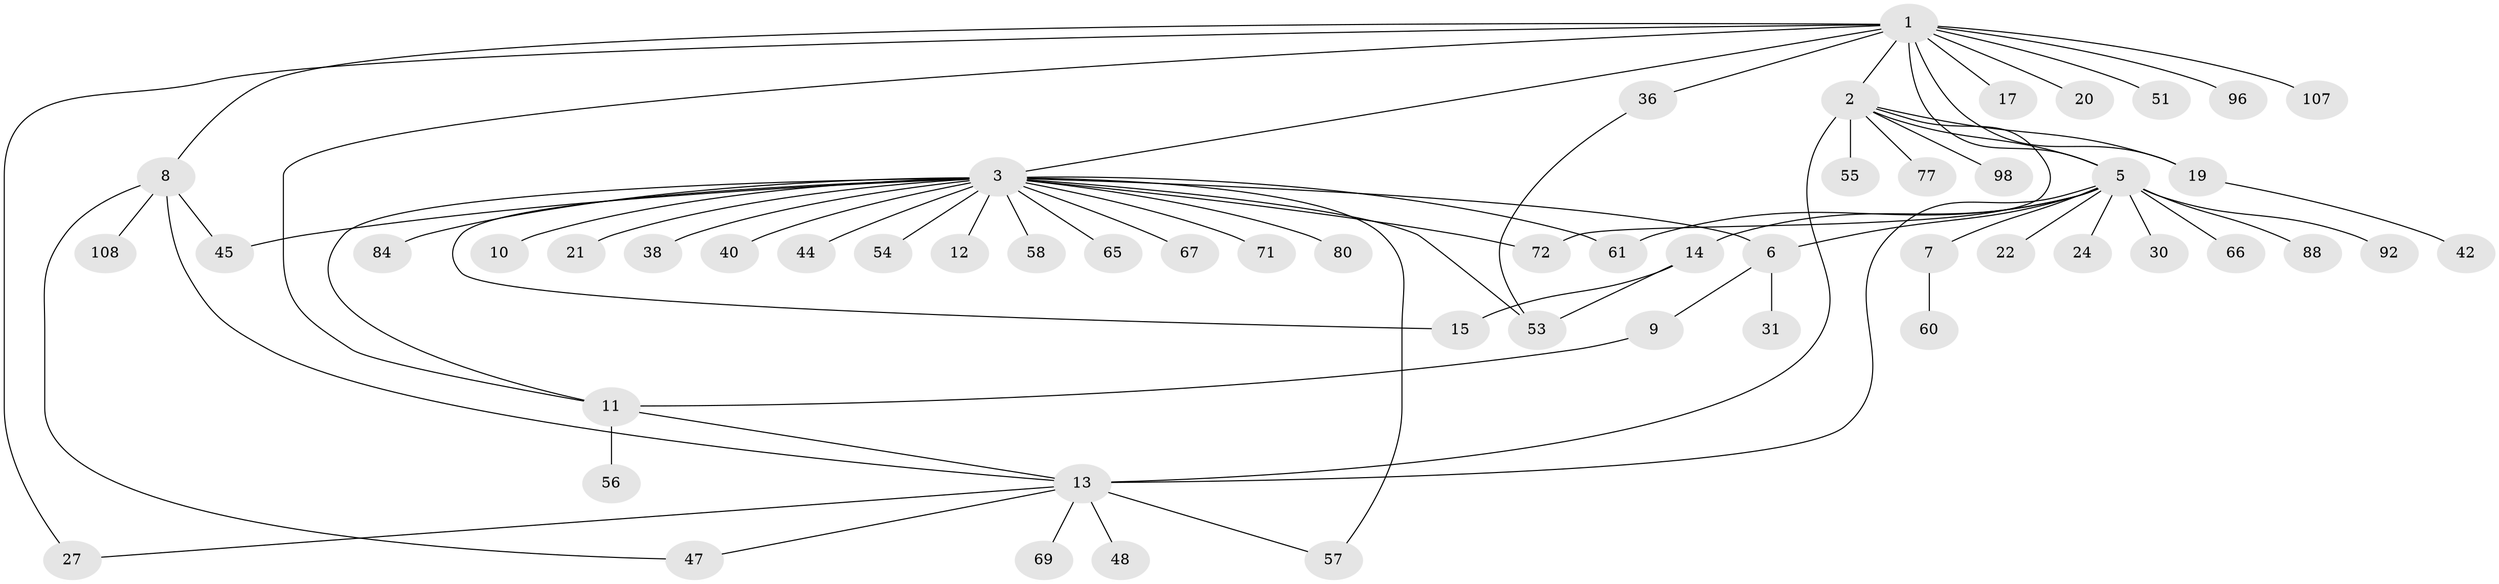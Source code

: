// original degree distribution, {13: 0.009009009009009009, 9: 0.02702702702702703, 10: 0.009009009009009009, 12: 0.009009009009009009, 5: 0.018018018018018018, 2: 0.1891891891891892, 3: 0.09009009009009009, 1: 0.5675675675675675, 7: 0.009009009009009009, 8: 0.02702702702702703, 4: 0.04504504504504504}
// Generated by graph-tools (version 1.1) at 2025/14/03/09/25 04:14:26]
// undirected, 55 vertices, 71 edges
graph export_dot {
graph [start="1"]
  node [color=gray90,style=filled];
  1;
  2;
  3 [super="+39+4+29+18"];
  5 [super="+23"];
  6 [super="+35"];
  7;
  8;
  9 [super="+106+75"];
  10;
  11 [super="+59+16+52+26"];
  12 [super="+94+110"];
  13 [super="+33+32+34"];
  14 [super="+28+50+109"];
  15;
  17;
  19 [super="+25+68+103+82+91"];
  20;
  21;
  22;
  24;
  27 [super="+64"];
  30;
  31;
  36 [super="+46+73"];
  38;
  40;
  42;
  44;
  45;
  47 [super="+100"];
  48;
  51;
  53 [super="+63"];
  54;
  55;
  56;
  57;
  58;
  60;
  61 [super="+78"];
  65;
  66;
  67;
  69;
  71;
  72;
  77;
  80 [super="+85"];
  84;
  88;
  92;
  96;
  98;
  107;
  108;
  1 -- 2;
  1 -- 3;
  1 -- 5;
  1 -- 8;
  1 -- 11;
  1 -- 17;
  1 -- 19;
  1 -- 20;
  1 -- 27;
  1 -- 36;
  1 -- 51;
  1 -- 96;
  1 -- 107;
  2 -- 5;
  2 -- 13 [weight=2];
  2 -- 19;
  2 -- 55;
  2 -- 72;
  2 -- 77;
  2 -- 98;
  3 -- 6;
  3 -- 10;
  3 -- 45;
  3 -- 61;
  3 -- 40;
  3 -- 72;
  3 -- 58;
  3 -- 67;
  3 -- 71;
  3 -- 12;
  3 -- 15;
  3 -- 80;
  3 -- 84;
  3 -- 21;
  3 -- 54;
  3 -- 65;
  3 -- 53;
  3 -- 38;
  3 -- 57;
  3 -- 11;
  3 -- 44;
  5 -- 6;
  5 -- 7;
  5 -- 13;
  5 -- 14;
  5 -- 22;
  5 -- 30;
  5 -- 66;
  5 -- 88;
  5 -- 92;
  5 -- 24;
  5 -- 61;
  6 -- 9;
  6 -- 31;
  7 -- 60;
  8 -- 45;
  8 -- 47;
  8 -- 108;
  8 -- 13;
  9 -- 11;
  11 -- 56;
  11 -- 13;
  13 -- 48;
  13 -- 69;
  13 -- 57;
  13 -- 27;
  13 -- 47;
  14 -- 53;
  14 -- 15;
  19 -- 42;
  36 -- 53;
}
